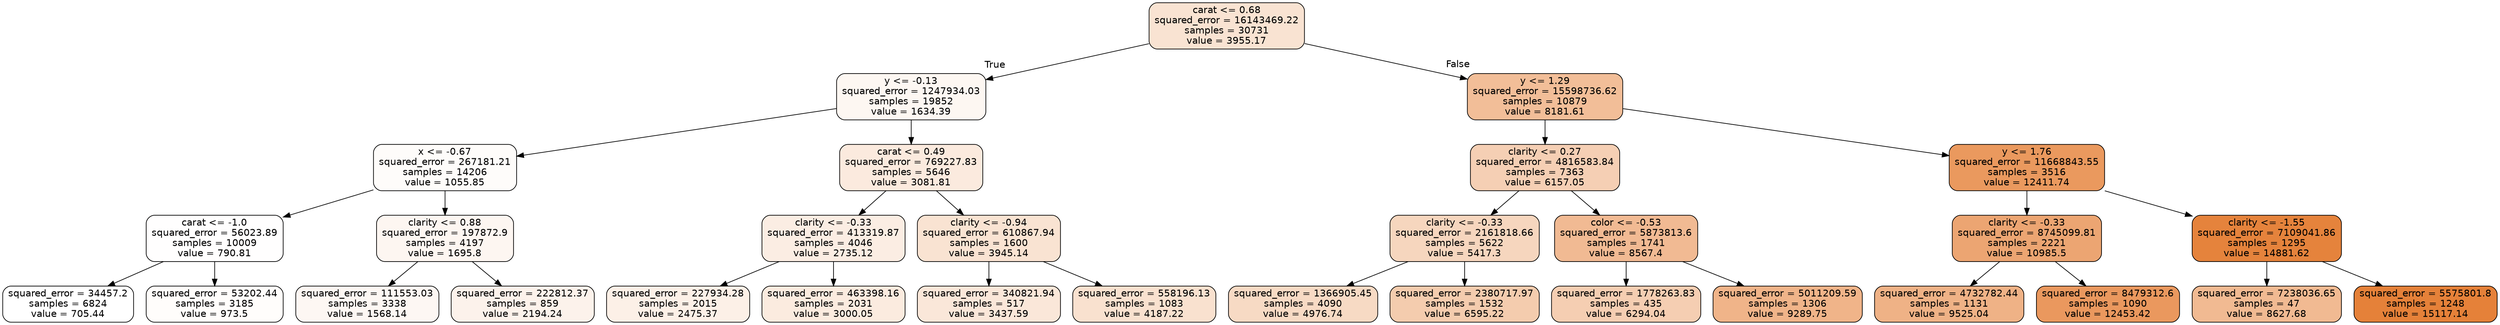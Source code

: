 digraph Tree {
node [shape=box, style="filled, rounded", color="black", fontname="helvetica"] ;
edge [fontname="helvetica"] ;
0 [label="carat <= 0.68\nsquared_error = 16143469.22\nsamples = 30731\nvalue = 3955.17", fillcolor="#f9e3d2"] ;
1 [label="y <= -0.13\nsquared_error = 1247934.03\nsamples = 19852\nvalue = 1634.39", fillcolor="#fdf7f2"] ;
0 -> 1 [labeldistance=2.5, labelangle=45, headlabel="True"] ;
2 [label="x <= -0.67\nsquared_error = 267181.21\nsamples = 14206\nvalue = 1055.85", fillcolor="#fefcfa"] ;
1 -> 2 ;
3 [label="carat <= -1.0\nsquared_error = 56023.89\nsamples = 10009\nvalue = 790.81", fillcolor="#fffefe"] ;
2 -> 3 ;
4 [label="squared_error = 34457.2\nsamples = 6824\nvalue = 705.44", fillcolor="#ffffff"] ;
3 -> 4 ;
5 [label="squared_error = 53202.44\nsamples = 3185\nvalue = 973.5", fillcolor="#fffdfb"] ;
3 -> 5 ;
6 [label="clarity <= 0.88\nsquared_error = 197872.9\nsamples = 4197\nvalue = 1695.8", fillcolor="#fdf6f1"] ;
2 -> 6 ;
7 [label="squared_error = 111553.03\nsamples = 3338\nvalue = 1568.14", fillcolor="#fdf7f3"] ;
6 -> 7 ;
8 [label="squared_error = 222812.37\nsamples = 859\nvalue = 2194.24", fillcolor="#fcf2eb"] ;
6 -> 8 ;
9 [label="carat <= 0.49\nsquared_error = 769227.83\nsamples = 5646\nvalue = 3081.81", fillcolor="#fbeade"] ;
1 -> 9 ;
10 [label="clarity <= -0.33\nsquared_error = 413319.87\nsamples = 4046\nvalue = 2735.12", fillcolor="#fbede3"] ;
9 -> 10 ;
11 [label="squared_error = 227934.28\nsamples = 2015\nvalue = 2475.37", fillcolor="#fcf0e7"] ;
10 -> 11 ;
12 [label="squared_error = 463398.16\nsamples = 2031\nvalue = 3000.05", fillcolor="#fbebdf"] ;
10 -> 12 ;
13 [label="clarity <= -0.94\nsquared_error = 610867.94\nsamples = 1600\nvalue = 3945.14", fillcolor="#f9e3d2"] ;
9 -> 13 ;
14 [label="squared_error = 340821.94\nsamples = 517\nvalue = 3437.59", fillcolor="#fae7d9"] ;
13 -> 14 ;
15 [label="squared_error = 558196.13\nsamples = 1083\nvalue = 4187.22", fillcolor="#f9e1cf"] ;
13 -> 15 ;
16 [label="y <= 1.29\nsquared_error = 15598736.62\nsamples = 10879\nvalue = 8181.61", fillcolor="#f2be98"] ;
0 -> 16 [labeldistance=2.5, labelangle=-45, headlabel="False"] ;
17 [label="clarity <= 0.27\nsquared_error = 4816583.84\nsamples = 7363\nvalue = 6157.05", fillcolor="#f5cfb4"] ;
16 -> 17 ;
18 [label="clarity <= -0.33\nsquared_error = 2161818.66\nsamples = 5622\nvalue = 5417.3", fillcolor="#f6d6be"] ;
17 -> 18 ;
19 [label="squared_error = 1366905.45\nsamples = 4090\nvalue = 4976.74", fillcolor="#f7dac4"] ;
18 -> 19 ;
20 [label="squared_error = 2380717.97\nsamples = 1532\nvalue = 6595.22", fillcolor="#f4ccae"] ;
18 -> 20 ;
21 [label="color <= -0.53\nsquared_error = 5873813.6\nsamples = 1741\nvalue = 8567.4", fillcolor="#f1ba93"] ;
17 -> 21 ;
22 [label="squared_error = 1778263.83\nsamples = 435\nvalue = 6294.04", fillcolor="#f5ceb2"] ;
21 -> 22 ;
23 [label="squared_error = 5011209.59\nsamples = 1306\nvalue = 9289.75", fillcolor="#f0b489"] ;
21 -> 23 ;
24 [label="y <= 1.76\nsquared_error = 11668843.55\nsamples = 3516\nvalue = 12411.74", fillcolor="#ea995e"] ;
16 -> 24 ;
25 [label="clarity <= -0.33\nsquared_error = 8745099.81\nsamples = 2221\nvalue = 10985.5", fillcolor="#eca572"] ;
24 -> 25 ;
26 [label="squared_error = 4732782.44\nsamples = 1131\nvalue = 9525.04", fillcolor="#efb286"] ;
25 -> 26 ;
27 [label="squared_error = 8479312.6\nsamples = 1090\nvalue = 12453.42", fillcolor="#ea985e"] ;
25 -> 27 ;
28 [label="clarity <= -1.55\nsquared_error = 7109041.86\nsamples = 1295\nvalue = 14881.62", fillcolor="#e5833c"] ;
24 -> 28 ;
29 [label="squared_error = 7238036.65\nsamples = 47\nvalue = 8627.68", fillcolor="#f1ba92"] ;
28 -> 29 ;
30 [label="squared_error = 5575801.8\nsamples = 1248\nvalue = 15117.14", fillcolor="#e58139"] ;
28 -> 30 ;
}